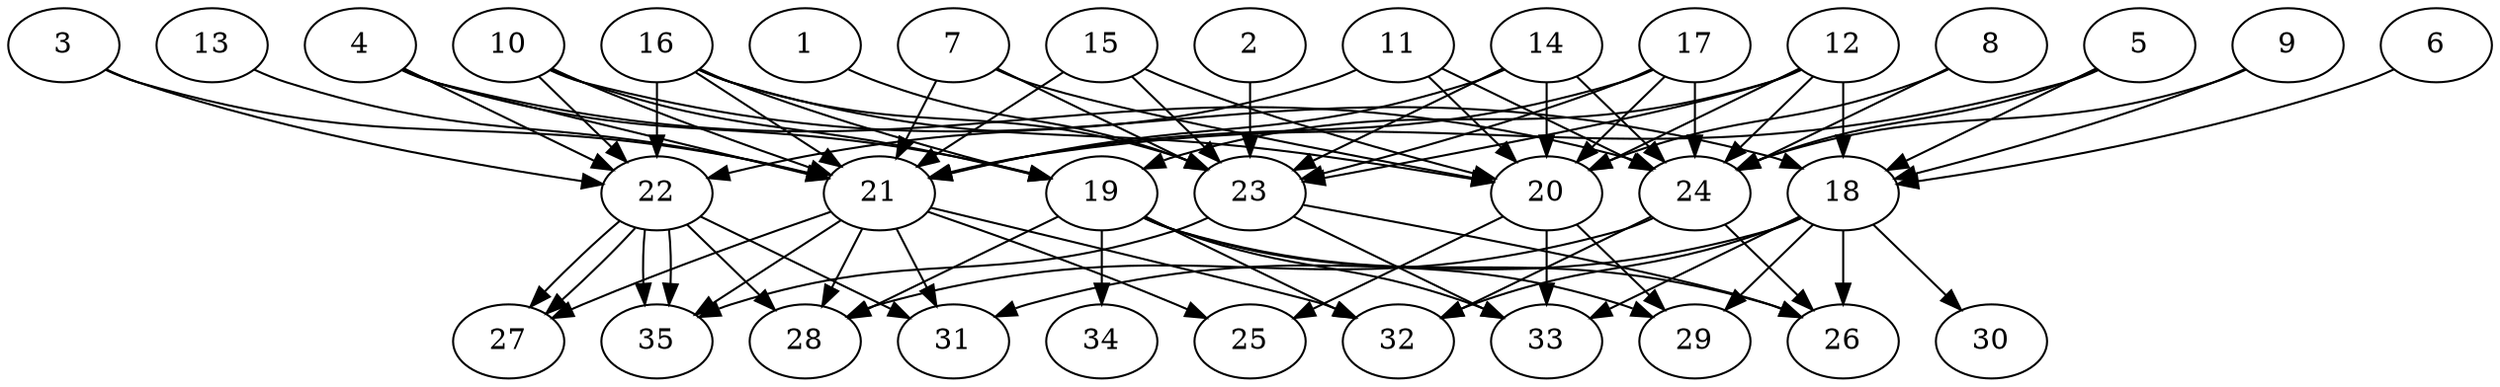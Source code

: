 // DAG automatically generated by daggen at Thu Oct  3 14:05:38 2019
// ./daggen --dot -n 35 --ccr 0.5 --fat 0.7 --regular 0.5 --density 0.6 --mindata 5242880 --maxdata 52428800 
digraph G {
  1 [size="53196800", alpha="0.20", expect_size="26598400"] 
  1 -> 23 [size ="26598400"]
  2 [size="34719744", alpha="0.17", expect_size="17359872"] 
  2 -> 23 [size ="17359872"]
  3 [size="99098624", alpha="0.15", expect_size="49549312"] 
  3 -> 21 [size ="49549312"]
  3 -> 22 [size ="49549312"]
  4 [size="18458624", alpha="0.15", expect_size="9229312"] 
  4 -> 19 [size ="9229312"]
  4 -> 21 [size ="9229312"]
  4 -> 22 [size ="9229312"]
  4 -> 24 [size ="9229312"]
  5 [size="64608256", alpha="0.10", expect_size="32304128"] 
  5 -> 18 [size ="32304128"]
  5 -> 21 [size ="32304128"]
  5 -> 24 [size ="32304128"]
  6 [size="39962624", alpha="0.02", expect_size="19981312"] 
  6 -> 18 [size ="19981312"]
  7 [size="64606208", alpha="0.12", expect_size="32303104"] 
  7 -> 20 [size ="32303104"]
  7 -> 21 [size ="32303104"]
  7 -> 23 [size ="32303104"]
  8 [size="99772416", alpha="0.16", expect_size="49886208"] 
  8 -> 20 [size ="49886208"]
  8 -> 24 [size ="49886208"]
  9 [size="24299520", alpha="0.03", expect_size="12149760"] 
  9 -> 18 [size ="12149760"]
  9 -> 24 [size ="12149760"]
  10 [size="68734976", alpha="0.05", expect_size="34367488"] 
  10 -> 18 [size ="34367488"]
  10 -> 19 [size ="34367488"]
  10 -> 21 [size ="34367488"]
  10 -> 22 [size ="34367488"]
  11 [size="24958976", alpha="0.12", expect_size="12479488"] 
  11 -> 20 [size ="12479488"]
  11 -> 22 [size ="12479488"]
  11 -> 24 [size ="12479488"]
  12 [size="23040000", alpha="0.14", expect_size="11520000"] 
  12 -> 18 [size ="11520000"]
  12 -> 19 [size ="11520000"]
  12 -> 20 [size ="11520000"]
  12 -> 23 [size ="11520000"]
  12 -> 24 [size ="11520000"]
  13 [size="11102208", alpha="0.08", expect_size="5551104"] 
  13 -> 21 [size ="5551104"]
  14 [size="83460096", alpha="0.12", expect_size="41730048"] 
  14 -> 20 [size ="41730048"]
  14 -> 21 [size ="41730048"]
  14 -> 23 [size ="41730048"]
  14 -> 24 [size ="41730048"]
  15 [size="60473344", alpha="0.06", expect_size="30236672"] 
  15 -> 20 [size ="30236672"]
  15 -> 21 [size ="30236672"]
  15 -> 23 [size ="30236672"]
  16 [size="12267520", alpha="0.03", expect_size="6133760"] 
  16 -> 19 [size ="6133760"]
  16 -> 20 [size ="6133760"]
  16 -> 21 [size ="6133760"]
  16 -> 22 [size ="6133760"]
  16 -> 23 [size ="6133760"]
  17 [size="20903936", alpha="0.12", expect_size="10451968"] 
  17 -> 20 [size ="10451968"]
  17 -> 21 [size ="10451968"]
  17 -> 23 [size ="10451968"]
  17 -> 24 [size ="10451968"]
  18 [size="79050752", alpha="0.04", expect_size="39525376"] 
  18 -> 26 [size ="39525376"]
  18 -> 29 [size ="39525376"]
  18 -> 30 [size ="39525376"]
  18 -> 31 [size ="39525376"]
  18 -> 32 [size ="39525376"]
  18 -> 33 [size ="39525376"]
  19 [size="60329984", alpha="0.04", expect_size="30164992"] 
  19 -> 26 [size ="30164992"]
  19 -> 28 [size ="30164992"]
  19 -> 29 [size ="30164992"]
  19 -> 32 [size ="30164992"]
  19 -> 33 [size ="30164992"]
  19 -> 34 [size ="30164992"]
  20 [size="74031104", alpha="0.03", expect_size="37015552"] 
  20 -> 25 [size ="37015552"]
  20 -> 29 [size ="37015552"]
  20 -> 33 [size ="37015552"]
  21 [size="97589248", alpha="0.12", expect_size="48794624"] 
  21 -> 25 [size ="48794624"]
  21 -> 27 [size ="48794624"]
  21 -> 28 [size ="48794624"]
  21 -> 31 [size ="48794624"]
  21 -> 32 [size ="48794624"]
  21 -> 35 [size ="48794624"]
  22 [size="58218496", alpha="0.05", expect_size="29109248"] 
  22 -> 27 [size ="29109248"]
  22 -> 27 [size ="29109248"]
  22 -> 28 [size ="29109248"]
  22 -> 31 [size ="29109248"]
  22 -> 35 [size ="29109248"]
  22 -> 35 [size ="29109248"]
  23 [size="29302784", alpha="0.17", expect_size="14651392"] 
  23 -> 26 [size ="14651392"]
  23 -> 33 [size ="14651392"]
  23 -> 35 [size ="14651392"]
  24 [size="66377728", alpha="0.11", expect_size="33188864"] 
  24 -> 26 [size ="33188864"]
  24 -> 28 [size ="33188864"]
  24 -> 32 [size ="33188864"]
  25 [size="28409856", alpha="0.17", expect_size="14204928"] 
  26 [size="57462784", alpha="0.08", expect_size="28731392"] 
  27 [size="70150144", alpha="0.11", expect_size="35075072"] 
  28 [size="33058816", alpha="0.13", expect_size="16529408"] 
  29 [size="50323456", alpha="0.18", expect_size="25161728"] 
  30 [size="70121472", alpha="0.15", expect_size="35060736"] 
  31 [size="86239232", alpha="0.16", expect_size="43119616"] 
  32 [size="47011840", alpha="0.19", expect_size="23505920"] 
  33 [size="71047168", alpha="0.02", expect_size="35523584"] 
  34 [size="58216448", alpha="0.00", expect_size="29108224"] 
  35 [size="16490496", alpha="0.10", expect_size="8245248"] 
}
